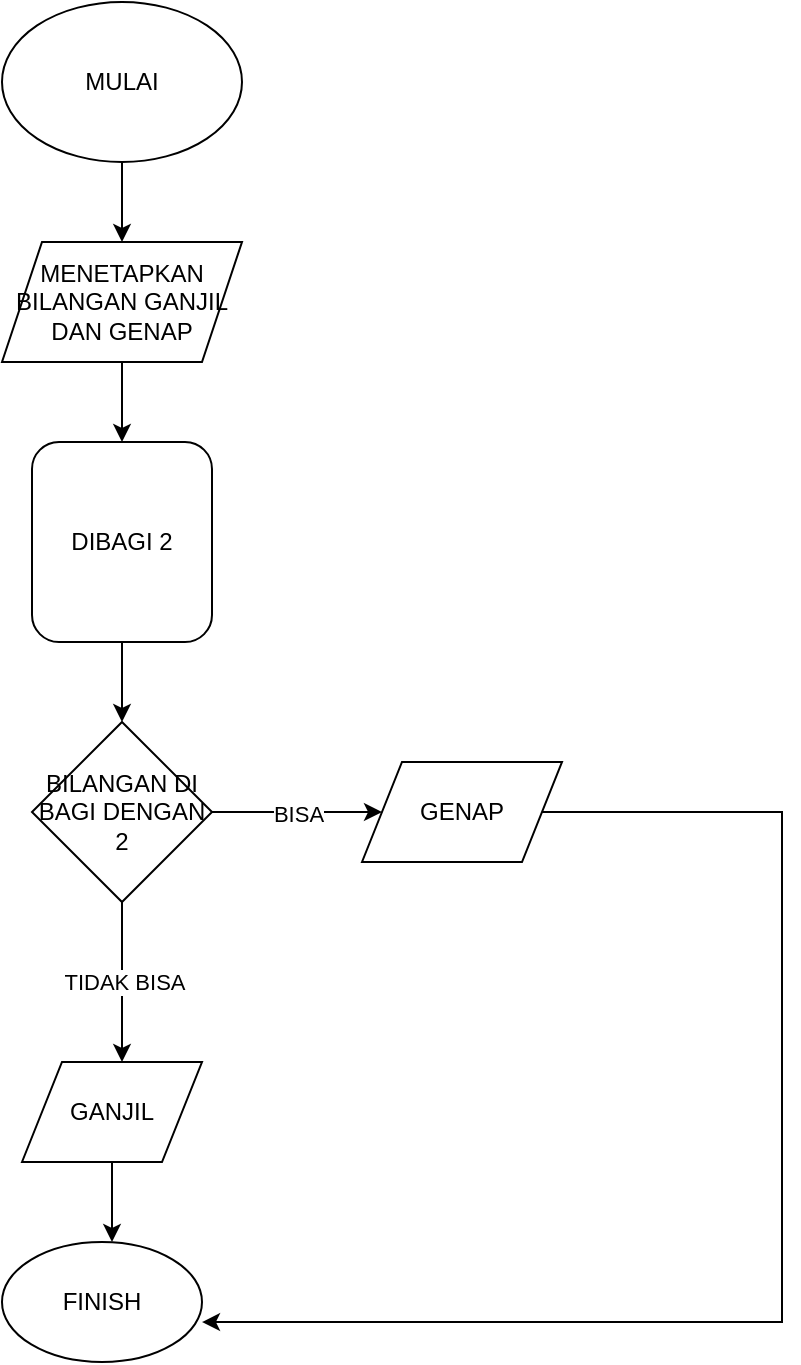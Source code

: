 <mxfile version="22.0.4" type="github">
  <diagram id="C5RBs43oDa-KdzZeNtuy" name="Page-1">
    <mxGraphModel dx="880" dy="470" grid="1" gridSize="10" guides="1" tooltips="1" connect="1" arrows="1" fold="1" page="1" pageScale="1" pageWidth="827" pageHeight="1169" math="0" shadow="0">
      <root>
        <mxCell id="WIyWlLk6GJQsqaUBKTNV-0" />
        <mxCell id="WIyWlLk6GJQsqaUBKTNV-1" parent="WIyWlLk6GJQsqaUBKTNV-0" />
        <mxCell id="CaR2_HwxshVa3f_acHzS-55" style="edgeStyle=orthogonalEdgeStyle;rounded=0;orthogonalLoop=1;jettySize=auto;html=1;" edge="1" parent="WIyWlLk6GJQsqaUBKTNV-1" source="CaR2_HwxshVa3f_acHzS-54">
          <mxGeometry relative="1" as="geometry">
            <mxPoint x="390" y="130" as="targetPoint" />
          </mxGeometry>
        </mxCell>
        <mxCell id="CaR2_HwxshVa3f_acHzS-54" value="MULAI " style="ellipse;whiteSpace=wrap;html=1;" vertex="1" parent="WIyWlLk6GJQsqaUBKTNV-1">
          <mxGeometry x="330" y="10" width="120" height="80" as="geometry" />
        </mxCell>
        <mxCell id="CaR2_HwxshVa3f_acHzS-57" style="edgeStyle=orthogonalEdgeStyle;rounded=0;orthogonalLoop=1;jettySize=auto;html=1;" edge="1" parent="WIyWlLk6GJQsqaUBKTNV-1" source="CaR2_HwxshVa3f_acHzS-56">
          <mxGeometry relative="1" as="geometry">
            <mxPoint x="390" y="230" as="targetPoint" />
          </mxGeometry>
        </mxCell>
        <mxCell id="CaR2_HwxshVa3f_acHzS-56" value="MENETAPKAN BILANGAN GANJIL DAN GENAP" style="shape=parallelogram;perimeter=parallelogramPerimeter;whiteSpace=wrap;html=1;fixedSize=1;" vertex="1" parent="WIyWlLk6GJQsqaUBKTNV-1">
          <mxGeometry x="330" y="130" width="120" height="60" as="geometry" />
        </mxCell>
        <mxCell id="CaR2_HwxshVa3f_acHzS-60" style="edgeStyle=orthogonalEdgeStyle;rounded=0;orthogonalLoop=1;jettySize=auto;html=1;" edge="1" parent="WIyWlLk6GJQsqaUBKTNV-1" source="CaR2_HwxshVa3f_acHzS-58">
          <mxGeometry relative="1" as="geometry">
            <mxPoint x="390" y="370" as="targetPoint" />
          </mxGeometry>
        </mxCell>
        <mxCell id="CaR2_HwxshVa3f_acHzS-58" value="DIBAGI 2" style="rounded=1;whiteSpace=wrap;html=1;" vertex="1" parent="WIyWlLk6GJQsqaUBKTNV-1">
          <mxGeometry x="345" y="230" width="90" height="100" as="geometry" />
        </mxCell>
        <mxCell id="CaR2_HwxshVa3f_acHzS-62" value="BISA" style="edgeStyle=orthogonalEdgeStyle;rounded=0;orthogonalLoop=1;jettySize=auto;html=1;" edge="1" parent="WIyWlLk6GJQsqaUBKTNV-1" source="CaR2_HwxshVa3f_acHzS-61">
          <mxGeometry relative="1" as="geometry">
            <mxPoint x="520" y="415" as="targetPoint" />
          </mxGeometry>
        </mxCell>
        <mxCell id="CaR2_HwxshVa3f_acHzS-64" value="TIDAK BISA" style="edgeStyle=orthogonalEdgeStyle;rounded=0;orthogonalLoop=1;jettySize=auto;html=1;" edge="1" parent="WIyWlLk6GJQsqaUBKTNV-1" source="CaR2_HwxshVa3f_acHzS-61">
          <mxGeometry relative="1" as="geometry">
            <mxPoint x="390" y="540" as="targetPoint" />
          </mxGeometry>
        </mxCell>
        <mxCell id="CaR2_HwxshVa3f_acHzS-61" value="BILANGAN DI BAGI DENGAN 2" style="rhombus;whiteSpace=wrap;html=1;" vertex="1" parent="WIyWlLk6GJQsqaUBKTNV-1">
          <mxGeometry x="345" y="370" width="90" height="90" as="geometry" />
        </mxCell>
        <mxCell id="CaR2_HwxshVa3f_acHzS-63" value="GENAP" style="shape=parallelogram;perimeter=parallelogramPerimeter;whiteSpace=wrap;html=1;fixedSize=1;" vertex="1" parent="WIyWlLk6GJQsqaUBKTNV-1">
          <mxGeometry x="510" y="390" width="100" height="50" as="geometry" />
        </mxCell>
        <mxCell id="CaR2_HwxshVa3f_acHzS-66" style="edgeStyle=orthogonalEdgeStyle;rounded=0;orthogonalLoop=1;jettySize=auto;html=1;" edge="1" parent="WIyWlLk6GJQsqaUBKTNV-1" source="CaR2_HwxshVa3f_acHzS-65">
          <mxGeometry relative="1" as="geometry">
            <mxPoint x="385" y="630" as="targetPoint" />
          </mxGeometry>
        </mxCell>
        <mxCell id="CaR2_HwxshVa3f_acHzS-65" value="GANJIL" style="shape=parallelogram;perimeter=parallelogramPerimeter;whiteSpace=wrap;html=1;fixedSize=1;" vertex="1" parent="WIyWlLk6GJQsqaUBKTNV-1">
          <mxGeometry x="340" y="540" width="90" height="50" as="geometry" />
        </mxCell>
        <mxCell id="CaR2_HwxshVa3f_acHzS-67" value="FINISH" style="ellipse;whiteSpace=wrap;html=1;" vertex="1" parent="WIyWlLk6GJQsqaUBKTNV-1">
          <mxGeometry x="330" y="630" width="100" height="60" as="geometry" />
        </mxCell>
        <mxCell id="CaR2_HwxshVa3f_acHzS-69" style="edgeStyle=orthogonalEdgeStyle;rounded=0;orthogonalLoop=1;jettySize=auto;html=1;entryX=1;entryY=0.667;entryDx=0;entryDy=0;entryPerimeter=0;" edge="1" parent="WIyWlLk6GJQsqaUBKTNV-1" source="CaR2_HwxshVa3f_acHzS-63" target="CaR2_HwxshVa3f_acHzS-67">
          <mxGeometry relative="1" as="geometry">
            <Array as="points">
              <mxPoint x="720" y="415" />
              <mxPoint x="720" y="670" />
            </Array>
          </mxGeometry>
        </mxCell>
      </root>
    </mxGraphModel>
  </diagram>
</mxfile>

